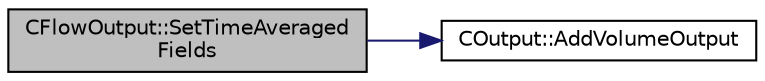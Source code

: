 digraph "CFlowOutput::SetTimeAveragedFields"
{
  edge [fontname="Helvetica",fontsize="10",labelfontname="Helvetica",labelfontsize="10"];
  node [fontname="Helvetica",fontsize="10",shape=record];
  rankdir="LR";
  Node158 [label="CFlowOutput::SetTimeAveraged\lFields",height=0.2,width=0.4,color="black", fillcolor="grey75", style="filled", fontcolor="black"];
  Node158 -> Node159 [color="midnightblue",fontsize="10",style="solid",fontname="Helvetica"];
  Node159 [label="COutput::AddVolumeOutput",height=0.2,width=0.4,color="black", fillcolor="white", style="filled",URL="$class_c_output.html#a964554201e1364eaf81a462e9ada48e3",tooltip="Add a new field to the volume output. "];
}
